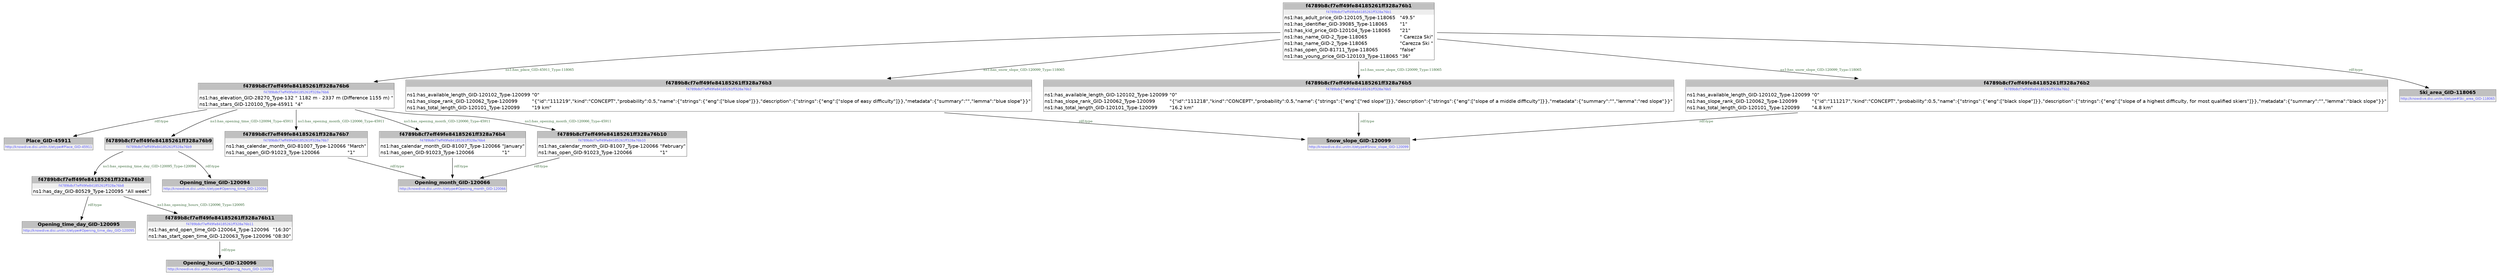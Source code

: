 digraph { 
 node [ fontname="DejaVu Sans" ] ; 
	node2 -> node3 [ color=BLACK, label=< <font point-size='10' color='#336633'>rdf:type</font> > ] ;
	node0 -> node6 [ color=BLACK, label=< <font point-size='10' color='#336633'>ns1:has_snow_slope_GID-120099_Type-118065</font> > ] ;
	node2 -> node8 [ color=BLACK, label=< <font point-size='10' color='#336633'>ns1:has_opening_time_GID-120094_Type-45911</font> > ] ;
	node7 -> node9 [ color=BLACK, label=< <font point-size='10' color='#336633'>rdf:type</font> > ] ;
	node0 -> node10 [ color=BLACK, label=< <font point-size='10' color='#336633'>ns1:has_snow_slope_GID-120099_Type-118065</font> > ] ;
	node6 -> node11 [ color=BLACK, label=< <font point-size='10' color='#336633'>rdf:type</font> > ] ;
	node5 -> node13 [ color=BLACK, label=< <font point-size='10' color='#336633'>rdf:type</font> > ] ;
	node7 -> node4 [ color=BLACK, label=< <font point-size='10' color='#336633'>ns1:has_opening_hours_GID-120096_Type-120095</font> > ] ;
	node4 -> node15 [ color=BLACK, label=< <font point-size='10' color='#336633'>rdf:type</font> > ] ;
	node10 -> node11 [ color=BLACK, label=< <font point-size='10' color='#336633'>rdf:type</font> > ] ;
	node2 -> node5 [ color=BLACK, label=< <font point-size='10' color='#336633'>ns1:has_opening_month_GID-120066_Type-45911</font> > ] ;
	node2 -> node14 [ color=BLACK, label=< <font point-size='10' color='#336633'>ns1:has_opening_month_GID-120066_Type-45911</font> > ] ;
	node0 -> node2 [ color=BLACK, label=< <font point-size='10' color='#336633'>ns1:has_place_GID-45911_Type-118065</font> > ] ;
	node0 -> node1 [ color=BLACK, label=< <font point-size='10' color='#336633'>ns1:has_snow_slope_GID-120099_Type-118065</font> > ] ;
	node8 -> node16 [ color=BLACK, label=< <font point-size='10' color='#336633'>rdf:type</font> > ] ;
	node0 -> node17 [ color=BLACK, label=< <font point-size='10' color='#336633'>rdf:type</font> > ] ;
	node8 -> node7 [ color=BLACK, label=< <font point-size='10' color='#336633'>ns1:has_opening_time_day_GID-120095_Type-120094</font> > ] ;
	node2 -> node12 [ color=BLACK, label=< <font point-size='10' color='#336633'>ns1:has_opening_month_GID-120066_Type-45911</font> > ] ;
	node1 -> node11 [ color=BLACK, label=< <font point-size='10' color='#336633'>rdf:type</font> > ] ;
	node12 -> node13 [ color=BLACK, label=< <font point-size='10' color='#336633'>rdf:type</font> > ] ;
	node14 -> node13 [ color=BLACK, label=< <font point-size='10' color='#336633'>rdf:type</font> > ] ;
# f4789b8cf7eff49fe84185261ff328a76b1 node0
node0 [ shape=none, color=black label=< <table color='#666666' cellborder='0' cellspacing='0' border='1'><tr><td colspan='2' bgcolor='grey'><B>f4789b8cf7eff49fe84185261ff328a76b1</B></td></tr><tr><td href='f4789b8cf7eff49fe84185261ff328a76b1' bgcolor='#eeeeee' colspan='2'><font point-size='10' color='#6666ff'>f4789b8cf7eff49fe84185261ff328a76b1</font></td></tr><tr><td align='left'>ns1:has_adult_price_GID-120105_Type-118065</td><td align='left'>&quot;49.5&quot;</td></tr><tr><td align='left'>ns1:has_identifier_GID-39085_Type-118065</td><td align='left'>&quot;1&quot;</td></tr><tr><td align='left'>ns1:has_kid_price_GID-120104_Type-118065</td><td align='left'>&quot;21&quot;</td></tr><tr><td align='left'>ns1:has_name_GID-2_Type-118065</td><td align='left'>&quot; Carezza Ski&quot;</td></tr><tr><td align='left'>ns1:has_name_GID-2_Type-118065</td><td align='left'>&quot;Carezza Ski &quot;</td></tr><tr><td align='left'>ns1:has_open_GID-81711_Type-118065</td><td align='left'>&quot;false&quot;</td></tr><tr><td align='left'>ns1:has_young_price_GID-120103_Type-118065</td><td align='left'>&quot;36&quot;</td></tr></table> > ] 
# f4789b8cf7eff49fe84185261ff328a76b2 node1
node1 [ shape=none, color=black label=< <table color='#666666' cellborder='0' cellspacing='0' border='1'><tr><td colspan='2' bgcolor='grey'><B>f4789b8cf7eff49fe84185261ff328a76b2</B></td></tr><tr><td href='f4789b8cf7eff49fe84185261ff328a76b2' bgcolor='#eeeeee' colspan='2'><font point-size='10' color='#6666ff'>f4789b8cf7eff49fe84185261ff328a76b2</font></td></tr><tr><td align='left'>ns1:has_available_length_GID-120102_Type-120099</td><td align='left'>&quot;0&quot;</td></tr><tr><td align='left'>ns1:has_slope_rank_GID-120062_Type-120099</td><td align='left'>&quot;{&quot;id&quot;:&quot;111217&quot;,&quot;kind&quot;:&quot;CONCEPT&quot;,&quot;probability&quot;:0.5,&quot;name&quot;:{&quot;strings&quot;:{&quot;eng&quot;:[&quot;black slope&quot;]}},&quot;description&quot;:{&quot;strings&quot;:{&quot;eng&quot;:[&quot;slope of a highest difficulty, for most qualified skiers&quot;]}},&quot;metadata&quot;:{&quot;summary&quot;:&quot;&quot;,&quot;lemma&quot;:&quot;black slope&quot;}}&quot;</td></tr><tr><td align='left'>ns1:has_total_length_GID-120101_Type-120099</td><td align='left'>&quot;4.8 km&quot;</td></tr></table> > ] 
# f4789b8cf7eff49fe84185261ff328a76b6 node2
node2 [ shape=none, color=black label=< <table color='#666666' cellborder='0' cellspacing='0' border='1'><tr><td colspan='2' bgcolor='grey'><B>f4789b8cf7eff49fe84185261ff328a76b6</B></td></tr><tr><td href='f4789b8cf7eff49fe84185261ff328a76b6' bgcolor='#eeeeee' colspan='2'><font point-size='10' color='#6666ff'>f4789b8cf7eff49fe84185261ff328a76b6</font></td></tr><tr><td align='left'>ns1:has_elevation_GID-28270_Type-132</td><td align='left'>&quot; 1182 m - 2337 m (Difference 1155 m) &quot;</td></tr><tr><td align='left'>ns1:has_stars_GID-120100_Type-45911</td><td align='left'>&quot;4&quot;</td></tr></table> > ] 
# http://knowdive.disi.unitn.it/etype#Place_GID-45911 node3
node3 [ shape=none, color=black label=< <table color='#666666' cellborder='0' cellspacing='0' border='1'><tr><td colspan='2' bgcolor='grey'><B>Place_GID-45911</B></td></tr><tr><td href='http://knowdive.disi.unitn.it/etype#Place_GID-45911' bgcolor='#eeeeee' colspan='2'><font point-size='10' color='#6666ff'>http://knowdive.disi.unitn.it/etype#Place_GID-45911</font></td></tr></table> > ] 
# f4789b8cf7eff49fe84185261ff328a76b11 node4
node4 [ shape=none, color=black label=< <table color='#666666' cellborder='0' cellspacing='0' border='1'><tr><td colspan='2' bgcolor='grey'><B>f4789b8cf7eff49fe84185261ff328a76b11</B></td></tr><tr><td href='f4789b8cf7eff49fe84185261ff328a76b11' bgcolor='#eeeeee' colspan='2'><font point-size='10' color='#6666ff'>f4789b8cf7eff49fe84185261ff328a76b11</font></td></tr><tr><td align='left'>ns1:has_end_open_time_GID-120064_Type-120096</td><td align='left'>&quot;16:30&quot;</td></tr><tr><td align='left'>ns1:has_start_open_time_GID-120063_Type-120096</td><td align='left'>&quot;08:30&quot;</td></tr></table> > ] 
# f4789b8cf7eff49fe84185261ff328a76b7 node5
node5 [ shape=none, color=black label=< <table color='#666666' cellborder='0' cellspacing='0' border='1'><tr><td colspan='2' bgcolor='grey'><B>f4789b8cf7eff49fe84185261ff328a76b7</B></td></tr><tr><td href='f4789b8cf7eff49fe84185261ff328a76b7' bgcolor='#eeeeee' colspan='2'><font point-size='10' color='#6666ff'>f4789b8cf7eff49fe84185261ff328a76b7</font></td></tr><tr><td align='left'>ns1:has_calendar_month_GID-81007_Type-120066</td><td align='left'>&quot;March&quot;</td></tr><tr><td align='left'>ns1:has_open_GID-91023_Type-120066</td><td align='left'>&quot;1&quot;</td></tr></table> > ] 
# f4789b8cf7eff49fe84185261ff328a76b3 node6
node6 [ shape=none, color=black label=< <table color='#666666' cellborder='0' cellspacing='0' border='1'><tr><td colspan='2' bgcolor='grey'><B>f4789b8cf7eff49fe84185261ff328a76b3</B></td></tr><tr><td href='f4789b8cf7eff49fe84185261ff328a76b3' bgcolor='#eeeeee' colspan='2'><font point-size='10' color='#6666ff'>f4789b8cf7eff49fe84185261ff328a76b3</font></td></tr><tr><td align='left'>ns1:has_available_length_GID-120102_Type-120099</td><td align='left'>&quot;0&quot;</td></tr><tr><td align='left'>ns1:has_slope_rank_GID-120062_Type-120099</td><td align='left'>&quot;{&quot;id&quot;:&quot;111219&quot;,&quot;kind&quot;:&quot;CONCEPT&quot;,&quot;probability&quot;:0.5,&quot;name&quot;:{&quot;strings&quot;:{&quot;eng&quot;:[&quot;blue slope&quot;]}},&quot;description&quot;:{&quot;strings&quot;:{&quot;eng&quot;:[&quot;slope of easy difficulty&quot;]}},&quot;metadata&quot;:{&quot;summary&quot;:&quot;&quot;,&quot;lemma&quot;:&quot;blue slope&quot;}}&quot;</td></tr><tr><td align='left'>ns1:has_total_length_GID-120101_Type-120099</td><td align='left'>&quot;19 km&quot;</td></tr></table> > ] 
# f4789b8cf7eff49fe84185261ff328a76b8 node7
node7 [ shape=none, color=black label=< <table color='#666666' cellborder='0' cellspacing='0' border='1'><tr><td colspan='2' bgcolor='grey'><B>f4789b8cf7eff49fe84185261ff328a76b8</B></td></tr><tr><td href='f4789b8cf7eff49fe84185261ff328a76b8' bgcolor='#eeeeee' colspan='2'><font point-size='10' color='#6666ff'>f4789b8cf7eff49fe84185261ff328a76b8</font></td></tr><tr><td align='left'>ns1:has_day_GID-80529_Type-120095</td><td align='left'>&quot;All week&quot;</td></tr></table> > ] 
# f4789b8cf7eff49fe84185261ff328a76b9 node8
node8 [ shape=none, color=black label=< <table color='#666666' cellborder='0' cellspacing='0' border='1'><tr><td colspan='2' bgcolor='grey'><B>f4789b8cf7eff49fe84185261ff328a76b9</B></td></tr><tr><td href='f4789b8cf7eff49fe84185261ff328a76b9' bgcolor='#eeeeee' colspan='2'><font point-size='10' color='#6666ff'>f4789b8cf7eff49fe84185261ff328a76b9</font></td></tr></table> > ] 
# http://knowdive.disi.unitn.it/etype#Opening_time_day_GID-120095 node9
node9 [ shape=none, color=black label=< <table color='#666666' cellborder='0' cellspacing='0' border='1'><tr><td colspan='2' bgcolor='grey'><B>Opening_time_day_GID-120095</B></td></tr><tr><td href='http://knowdive.disi.unitn.it/etype#Opening_time_day_GID-120095' bgcolor='#eeeeee' colspan='2'><font point-size='10' color='#6666ff'>http://knowdive.disi.unitn.it/etype#Opening_time_day_GID-120095</font></td></tr></table> > ] 
# f4789b8cf7eff49fe84185261ff328a76b5 node10
node10 [ shape=none, color=black label=< <table color='#666666' cellborder='0' cellspacing='0' border='1'><tr><td colspan='2' bgcolor='grey'><B>f4789b8cf7eff49fe84185261ff328a76b5</B></td></tr><tr><td href='f4789b8cf7eff49fe84185261ff328a76b5' bgcolor='#eeeeee' colspan='2'><font point-size='10' color='#6666ff'>f4789b8cf7eff49fe84185261ff328a76b5</font></td></tr><tr><td align='left'>ns1:has_available_length_GID-120102_Type-120099</td><td align='left'>&quot;0&quot;</td></tr><tr><td align='left'>ns1:has_slope_rank_GID-120062_Type-120099</td><td align='left'>&quot;{&quot;id&quot;:&quot;111218&quot;,&quot;kind&quot;:&quot;CONCEPT&quot;,&quot;probability&quot;:0.5,&quot;name&quot;:{&quot;strings&quot;:{&quot;eng&quot;:[&quot;red slope&quot;]}},&quot;description&quot;:{&quot;strings&quot;:{&quot;eng&quot;:[&quot;slope of a middle difficulty&quot;]}},&quot;metadata&quot;:{&quot;summary&quot;:&quot;&quot;,&quot;lemma&quot;:&quot;red slope&quot;}}&quot;</td></tr><tr><td align='left'>ns1:has_total_length_GID-120101_Type-120099</td><td align='left'>&quot;16.2 km&quot;</td></tr></table> > ] 
# http://knowdive.disi.unitn.it/etype#Snow_slope_GID-120099 node11
node11 [ shape=none, color=black label=< <table color='#666666' cellborder='0' cellspacing='0' border='1'><tr><td colspan='2' bgcolor='grey'><B>Snow_slope_GID-120099</B></td></tr><tr><td href='http://knowdive.disi.unitn.it/etype#Snow_slope_GID-120099' bgcolor='#eeeeee' colspan='2'><font point-size='10' color='#6666ff'>http://knowdive.disi.unitn.it/etype#Snow_slope_GID-120099</font></td></tr></table> > ] 
# f4789b8cf7eff49fe84185261ff328a76b10 node12
node12 [ shape=none, color=black label=< <table color='#666666' cellborder='0' cellspacing='0' border='1'><tr><td colspan='2' bgcolor='grey'><B>f4789b8cf7eff49fe84185261ff328a76b10</B></td></tr><tr><td href='f4789b8cf7eff49fe84185261ff328a76b10' bgcolor='#eeeeee' colspan='2'><font point-size='10' color='#6666ff'>f4789b8cf7eff49fe84185261ff328a76b10</font></td></tr><tr><td align='left'>ns1:has_calendar_month_GID-81007_Type-120066</td><td align='left'>&quot;February&quot;</td></tr><tr><td align='left'>ns1:has_open_GID-91023_Type-120066</td><td align='left'>&quot;1&quot;</td></tr></table> > ] 
# http://knowdive.disi.unitn.it/etype#Opening_month_GID-120066 node13
node13 [ shape=none, color=black label=< <table color='#666666' cellborder='0' cellspacing='0' border='1'><tr><td colspan='2' bgcolor='grey'><B>Opening_month_GID-120066</B></td></tr><tr><td href='http://knowdive.disi.unitn.it/etype#Opening_month_GID-120066' bgcolor='#eeeeee' colspan='2'><font point-size='10' color='#6666ff'>http://knowdive.disi.unitn.it/etype#Opening_month_GID-120066</font></td></tr></table> > ] 
# f4789b8cf7eff49fe84185261ff328a76b4 node14
node14 [ shape=none, color=black label=< <table color='#666666' cellborder='0' cellspacing='0' border='1'><tr><td colspan='2' bgcolor='grey'><B>f4789b8cf7eff49fe84185261ff328a76b4</B></td></tr><tr><td href='f4789b8cf7eff49fe84185261ff328a76b4' bgcolor='#eeeeee' colspan='2'><font point-size='10' color='#6666ff'>f4789b8cf7eff49fe84185261ff328a76b4</font></td></tr><tr><td align='left'>ns1:has_calendar_month_GID-81007_Type-120066</td><td align='left'>&quot;January&quot;</td></tr><tr><td align='left'>ns1:has_open_GID-91023_Type-120066</td><td align='left'>&quot;1&quot;</td></tr></table> > ] 
# http://knowdive.disi.unitn.it/etype#Opening_hours_GID-120096 node15
node15 [ shape=none, color=black label=< <table color='#666666' cellborder='0' cellspacing='0' border='1'><tr><td colspan='2' bgcolor='grey'><B>Opening_hours_GID-120096</B></td></tr><tr><td href='http://knowdive.disi.unitn.it/etype#Opening_hours_GID-120096' bgcolor='#eeeeee' colspan='2'><font point-size='10' color='#6666ff'>http://knowdive.disi.unitn.it/etype#Opening_hours_GID-120096</font></td></tr></table> > ] 
# http://knowdive.disi.unitn.it/etype#Opening_time_GID-120094 node16
node16 [ shape=none, color=black label=< <table color='#666666' cellborder='0' cellspacing='0' border='1'><tr><td colspan='2' bgcolor='grey'><B>Opening_time_GID-120094</B></td></tr><tr><td href='http://knowdive.disi.unitn.it/etype#Opening_time_GID-120094' bgcolor='#eeeeee' colspan='2'><font point-size='10' color='#6666ff'>http://knowdive.disi.unitn.it/etype#Opening_time_GID-120094</font></td></tr></table> > ] 
# http://knowdive.disi.unitn.it/etype#Ski_area_GID-118065 node17
node17 [ shape=none, color=black label=< <table color='#666666' cellborder='0' cellspacing='0' border='1'><tr><td colspan='2' bgcolor='grey'><B>Ski_area_GID-118065</B></td></tr><tr><td href='http://knowdive.disi.unitn.it/etype#Ski_area_GID-118065' bgcolor='#eeeeee' colspan='2'><font point-size='10' color='#6666ff'>http://knowdive.disi.unitn.it/etype#Ski_area_GID-118065</font></td></tr></table> > ] 
}
